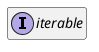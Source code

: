 @startuml
set namespaceSeparator \\
hide members
hide << alias >> circle

interface iterable
@enduml
